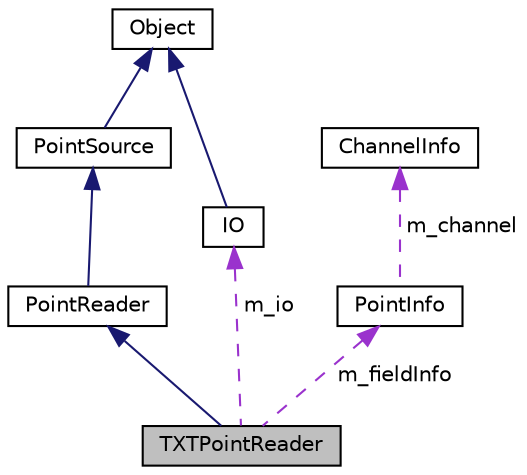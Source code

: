 digraph "TXTPointReader"
{
  bgcolor="transparent";
  edge [fontname="Helvetica",fontsize="10",labelfontname="Helvetica",labelfontsize="10"];
  node [fontname="Helvetica",fontsize="10",shape=record];
  Node1 [label="TXTPointReader",height=0.2,width=0.4,color="black", fillcolor="grey75", style="filled" fontcolor="black"];
  Node2 -> Node1 [dir="back",color="midnightblue",fontsize="10",style="solid",fontname="Helvetica"];
  Node2 [label="PointReader",height=0.2,width=0.4,color="black",URL="$a00020.html",tooltip="PointReader is the base class for reading LiDAR file formats. "];
  Node3 -> Node2 [dir="back",color="midnightblue",fontsize="10",style="solid",fontname="Helvetica"];
  Node3 [label="PointSource",height=0.2,width=0.4,color="black",URL="$a00021.html",tooltip="PointSource is the base class of LiDAR point cloud extraction pipeline. "];
  Node4 -> Node3 [dir="back",color="midnightblue",fontsize="10",style="solid",fontname="Helvetica"];
  Node4 [label="Object",height=0.2,width=0.4,color="black",URL="$a00014.html",tooltip="Object is the base class for implementing reference counting. "];
  Node5 -> Node1 [dir="back",color="darkorchid3",fontsize="10",style="dashed",label=" m_fieldInfo" ,fontname="Helvetica"];
  Node5 [label="PointInfo",height=0.2,width=0.4,color="black",URL="$a00018.html",tooltip="PointInfo is a group of ChannelInfo objects. "];
  Node6 -> Node5 [dir="back",color="darkorchid3",fontsize="10",style="dashed",label=" m_channel" ,fontname="Helvetica"];
  Node6 [label="ChannelInfo",height=0.2,width=0.4,color="black",URL="$a00003.html",tooltip="ChannelInfo stores the basic properties of a channel. "];
  Node7 -> Node1 [dir="back",color="darkorchid3",fontsize="10",style="dashed",label=" m_io" ,fontname="Helvetica"];
  Node7 [label="IO",height=0.2,width=0.4,color="black",URL="$a00008.html",tooltip="IO is the base class for binary input and output. "];
  Node4 -> Node7 [dir="back",color="midnightblue",fontsize="10",style="solid",fontname="Helvetica"];
}

